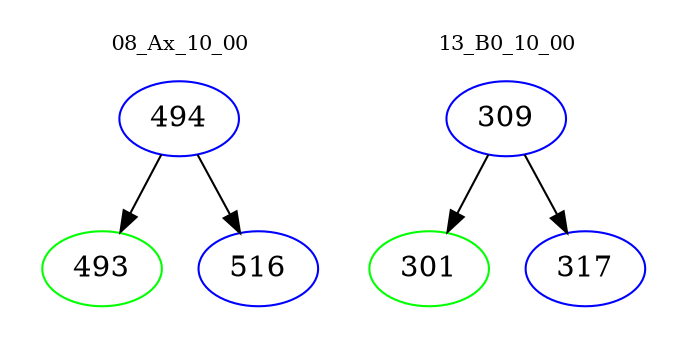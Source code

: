 digraph{
subgraph cluster_0 {
color = white
label = "08_Ax_10_00";
fontsize=10;
T0_494 [label="494", color="blue"]
T0_494 -> T0_493 [color="black"]
T0_493 [label="493", color="green"]
T0_494 -> T0_516 [color="black"]
T0_516 [label="516", color="blue"]
}
subgraph cluster_1 {
color = white
label = "13_B0_10_00";
fontsize=10;
T1_309 [label="309", color="blue"]
T1_309 -> T1_301 [color="black"]
T1_301 [label="301", color="green"]
T1_309 -> T1_317 [color="black"]
T1_317 [label="317", color="blue"]
}
}
